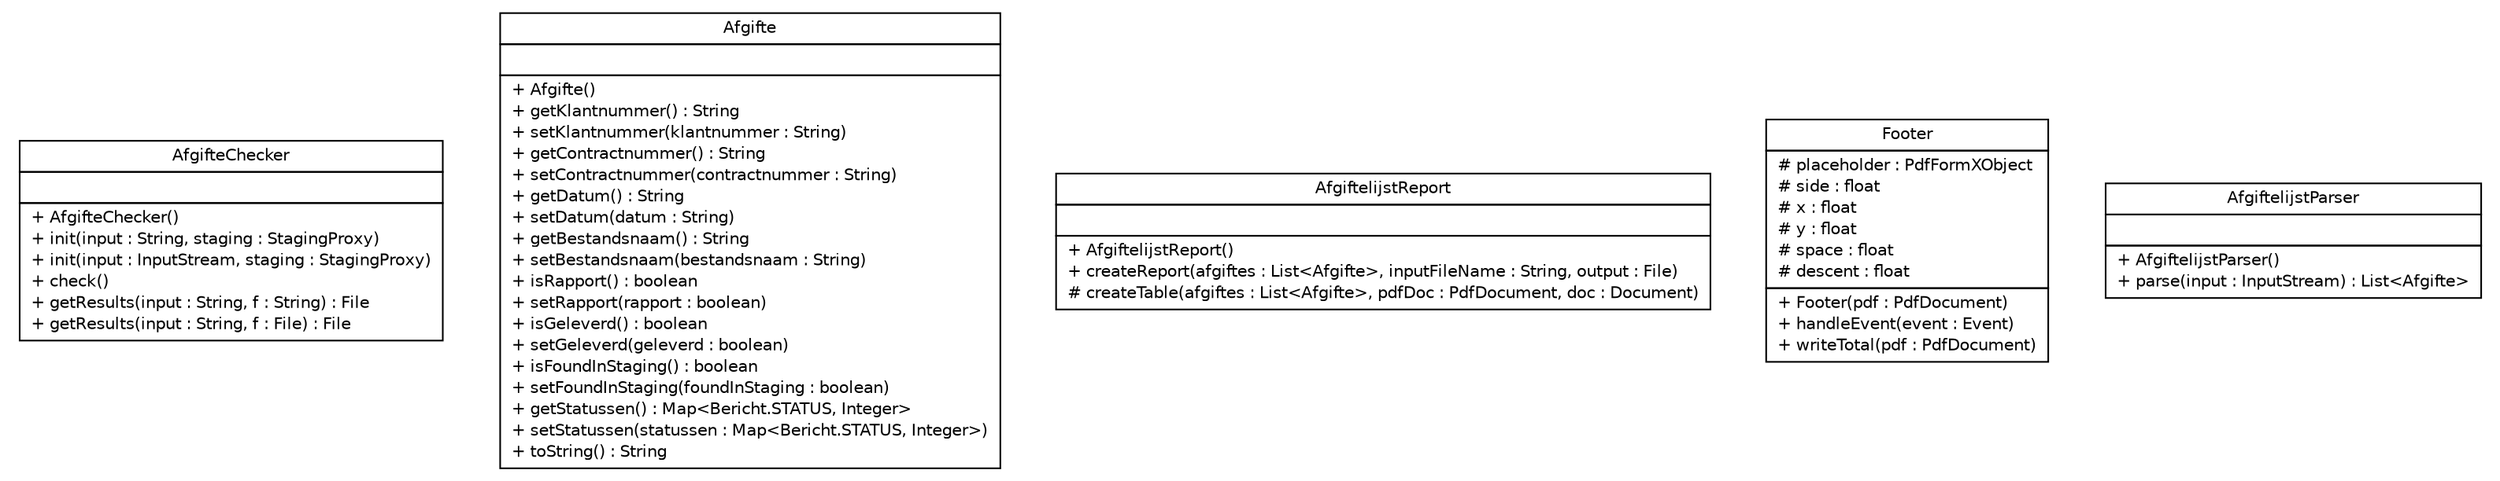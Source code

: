 #!/usr/local/bin/dot
#
# Class diagram 
# Generated by UMLGraph version R5_6-24-gf6e263 (http://www.umlgraph.org/)
#

digraph G {
	edge [fontname="Helvetica",fontsize=10,labelfontname="Helvetica",labelfontsize=10];
	node [fontname="Helvetica",fontsize=10,shape=plaintext];
	nodesep=0.25;
	ranksep=0.5;
	// nl.b3p.brmo.loader.checks.AfgifteChecker
	c341 [label=<<table title="nl.b3p.brmo.loader.checks.AfgifteChecker" border="0" cellborder="1" cellspacing="0" cellpadding="2" port="p" href="./AfgifteChecker.html">
		<tr><td><table border="0" cellspacing="0" cellpadding="1">
<tr><td align="center" balign="center"> AfgifteChecker </td></tr>
		</table></td></tr>
		<tr><td><table border="0" cellspacing="0" cellpadding="1">
<tr><td align="left" balign="left">  </td></tr>
		</table></td></tr>
		<tr><td><table border="0" cellspacing="0" cellpadding="1">
<tr><td align="left" balign="left"> + AfgifteChecker() </td></tr>
<tr><td align="left" balign="left"> + init(input : String, staging : StagingProxy) </td></tr>
<tr><td align="left" balign="left"> + init(input : InputStream, staging : StagingProxy) </td></tr>
<tr><td align="left" balign="left"> + check() </td></tr>
<tr><td align="left" balign="left"> + getResults(input : String, f : String) : File </td></tr>
<tr><td align="left" balign="left"> + getResults(input : String, f : File) : File </td></tr>
		</table></td></tr>
		</table>>, URL="./AfgifteChecker.html", fontname="Helvetica", fontcolor="black", fontsize=10.0];
	// nl.b3p.brmo.loader.checks.Afgifte
	c342 [label=<<table title="nl.b3p.brmo.loader.checks.Afgifte" border="0" cellborder="1" cellspacing="0" cellpadding="2" port="p" href="./Afgifte.html">
		<tr><td><table border="0" cellspacing="0" cellpadding="1">
<tr><td align="center" balign="center"> Afgifte </td></tr>
		</table></td></tr>
		<tr><td><table border="0" cellspacing="0" cellpadding="1">
<tr><td align="left" balign="left">  </td></tr>
		</table></td></tr>
		<tr><td><table border="0" cellspacing="0" cellpadding="1">
<tr><td align="left" balign="left"> + Afgifte() </td></tr>
<tr><td align="left" balign="left"> + getKlantnummer() : String </td></tr>
<tr><td align="left" balign="left"> + setKlantnummer(klantnummer : String) </td></tr>
<tr><td align="left" balign="left"> + getContractnummer() : String </td></tr>
<tr><td align="left" balign="left"> + setContractnummer(contractnummer : String) </td></tr>
<tr><td align="left" balign="left"> + getDatum() : String </td></tr>
<tr><td align="left" balign="left"> + setDatum(datum : String) </td></tr>
<tr><td align="left" balign="left"> + getBestandsnaam() : String </td></tr>
<tr><td align="left" balign="left"> + setBestandsnaam(bestandsnaam : String) </td></tr>
<tr><td align="left" balign="left"> + isRapport() : boolean </td></tr>
<tr><td align="left" balign="left"> + setRapport(rapport : boolean) </td></tr>
<tr><td align="left" balign="left"> + isGeleverd() : boolean </td></tr>
<tr><td align="left" balign="left"> + setGeleverd(geleverd : boolean) </td></tr>
<tr><td align="left" balign="left"> + isFoundInStaging() : boolean </td></tr>
<tr><td align="left" balign="left"> + setFoundInStaging(foundInStaging : boolean) </td></tr>
<tr><td align="left" balign="left"> + getStatussen() : Map&lt;Bericht.STATUS, Integer&gt; </td></tr>
<tr><td align="left" balign="left"> + setStatussen(statussen : Map&lt;Bericht.STATUS, Integer&gt;) </td></tr>
<tr><td align="left" balign="left"> + toString() : String </td></tr>
		</table></td></tr>
		</table>>, URL="./Afgifte.html", fontname="Helvetica", fontcolor="black", fontsize=10.0];
	// nl.b3p.brmo.loader.checks.AfgiftelijstReport
	c343 [label=<<table title="nl.b3p.brmo.loader.checks.AfgiftelijstReport" border="0" cellborder="1" cellspacing="0" cellpadding="2" port="p" href="./AfgiftelijstReport.html">
		<tr><td><table border="0" cellspacing="0" cellpadding="1">
<tr><td align="center" balign="center"> AfgiftelijstReport </td></tr>
		</table></td></tr>
		<tr><td><table border="0" cellspacing="0" cellpadding="1">
<tr><td align="left" balign="left">  </td></tr>
		</table></td></tr>
		<tr><td><table border="0" cellspacing="0" cellpadding="1">
<tr><td align="left" balign="left"> + AfgiftelijstReport() </td></tr>
<tr><td align="left" balign="left"> + createReport(afgiftes : List&lt;Afgifte&gt;, inputFileName : String, output : File) </td></tr>
<tr><td align="left" balign="left"> # createTable(afgiftes : List&lt;Afgifte&gt;, pdfDoc : PdfDocument, doc : Document) </td></tr>
		</table></td></tr>
		</table>>, URL="./AfgiftelijstReport.html", fontname="Helvetica", fontcolor="black", fontsize=10.0];
	// nl.b3p.brmo.loader.checks.AfgiftelijstReport.Footer
	c344 [label=<<table title="nl.b3p.brmo.loader.checks.AfgiftelijstReport.Footer" border="0" cellborder="1" cellspacing="0" cellpadding="2" port="p" href="./AfgiftelijstReport.Footer.html">
		<tr><td><table border="0" cellspacing="0" cellpadding="1">
<tr><td align="center" balign="center"> Footer </td></tr>
		</table></td></tr>
		<tr><td><table border="0" cellspacing="0" cellpadding="1">
<tr><td align="left" balign="left"> # placeholder : PdfFormXObject </td></tr>
<tr><td align="left" balign="left"> # side : float </td></tr>
<tr><td align="left" balign="left"> # x : float </td></tr>
<tr><td align="left" balign="left"> # y : float </td></tr>
<tr><td align="left" balign="left"> # space : float </td></tr>
<tr><td align="left" balign="left"> # descent : float </td></tr>
		</table></td></tr>
		<tr><td><table border="0" cellspacing="0" cellpadding="1">
<tr><td align="left" balign="left"> + Footer(pdf : PdfDocument) </td></tr>
<tr><td align="left" balign="left"> + handleEvent(event : Event) </td></tr>
<tr><td align="left" balign="left"> + writeTotal(pdf : PdfDocument) </td></tr>
		</table></td></tr>
		</table>>, URL="./AfgiftelijstReport.Footer.html", fontname="Helvetica", fontcolor="black", fontsize=10.0];
	// nl.b3p.brmo.loader.checks.AfgiftelijstParser
	c345 [label=<<table title="nl.b3p.brmo.loader.checks.AfgiftelijstParser" border="0" cellborder="1" cellspacing="0" cellpadding="2" port="p" href="./AfgiftelijstParser.html">
		<tr><td><table border="0" cellspacing="0" cellpadding="1">
<tr><td align="center" balign="center"> AfgiftelijstParser </td></tr>
		</table></td></tr>
		<tr><td><table border="0" cellspacing="0" cellpadding="1">
<tr><td align="left" balign="left">  </td></tr>
		</table></td></tr>
		<tr><td><table border="0" cellspacing="0" cellpadding="1">
<tr><td align="left" balign="left"> + AfgiftelijstParser() </td></tr>
<tr><td align="left" balign="left"> + parse(input : InputStream) : List&lt;Afgifte&gt; </td></tr>
		</table></td></tr>
		</table>>, URL="./AfgiftelijstParser.html", fontname="Helvetica", fontcolor="black", fontsize=10.0];
}

